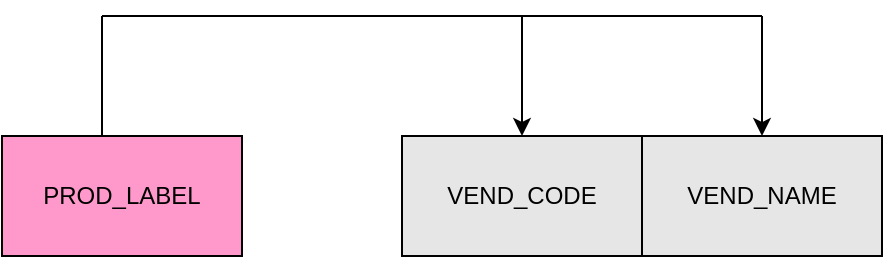 <mxfile version="18.0.6" type="device"><diagram id="nD0Vh9AGuRY1xvqhnk9S" name="Page-1"><mxGraphModel dx="1422" dy="865" grid="1" gridSize="10" guides="1" tooltips="1" connect="1" arrows="1" fold="1" page="1" pageScale="1" pageWidth="850" pageHeight="1100" math="0" shadow="0"><root><mxCell id="0"/><mxCell id="1" parent="0"/><mxCell id="w2bIEXXXNR0-XdHZG5Xg-2" value="VEND_CODE" style="rounded=0;whiteSpace=wrap;html=1;fillColor=#E6E6E6;" vertex="1" parent="1"><mxGeometry x="360" y="180" width="120" height="60" as="geometry"/></mxCell><mxCell id="w2bIEXXXNR0-XdHZG5Xg-3" value="VEND_NAME" style="rounded=0;whiteSpace=wrap;html=1;fillColor=#E6E6E6;" vertex="1" parent="1"><mxGeometry x="480" y="180" width="120" height="60" as="geometry"/></mxCell><mxCell id="w2bIEXXXNR0-XdHZG5Xg-5" value="PROD_LABEL" style="rounded=0;whiteSpace=wrap;html=1;fillColor=#FF99CC;" vertex="1" parent="1"><mxGeometry x="160" y="180" width="120" height="60" as="geometry"/></mxCell><mxCell id="w2bIEXXXNR0-XdHZG5Xg-16" value="" style="endArrow=classic;html=1;rounded=0;entryX=0.5;entryY=0;entryDx=0;entryDy=0;" edge="1" parent="1" target="w2bIEXXXNR0-XdHZG5Xg-2"><mxGeometry width="50" height="50" relative="1" as="geometry"><mxPoint x="420" y="120" as="sourcePoint"/><mxPoint x="440" y="160" as="targetPoint"/></mxGeometry></mxCell><mxCell id="w2bIEXXXNR0-XdHZG5Xg-17" value="" style="endArrow=classic;html=1;rounded=0;entryX=0.5;entryY=0;entryDx=0;entryDy=0;" edge="1" parent="1" target="w2bIEXXXNR0-XdHZG5Xg-3"><mxGeometry width="50" height="50" relative="1" as="geometry"><mxPoint x="540" y="120" as="sourcePoint"/><mxPoint x="430" y="190" as="targetPoint"/></mxGeometry></mxCell><mxCell id="w2bIEXXXNR0-XdHZG5Xg-21" value="" style="endArrow=none;html=1;rounded=0;" edge="1" parent="1"><mxGeometry width="50" height="50" relative="1" as="geometry"><mxPoint x="540" y="120" as="sourcePoint"/><mxPoint x="210" y="120" as="targetPoint"/></mxGeometry></mxCell><mxCell id="w2bIEXXXNR0-XdHZG5Xg-22" value="" style="endArrow=none;html=1;rounded=0;exitX=0.75;exitY=0;exitDx=0;exitDy=0;" edge="1" parent="1"><mxGeometry width="50" height="50" relative="1" as="geometry"><mxPoint x="210" y="180" as="sourcePoint"/><mxPoint x="210" y="120" as="targetPoint"/></mxGeometry></mxCell></root></mxGraphModel></diagram></mxfile>